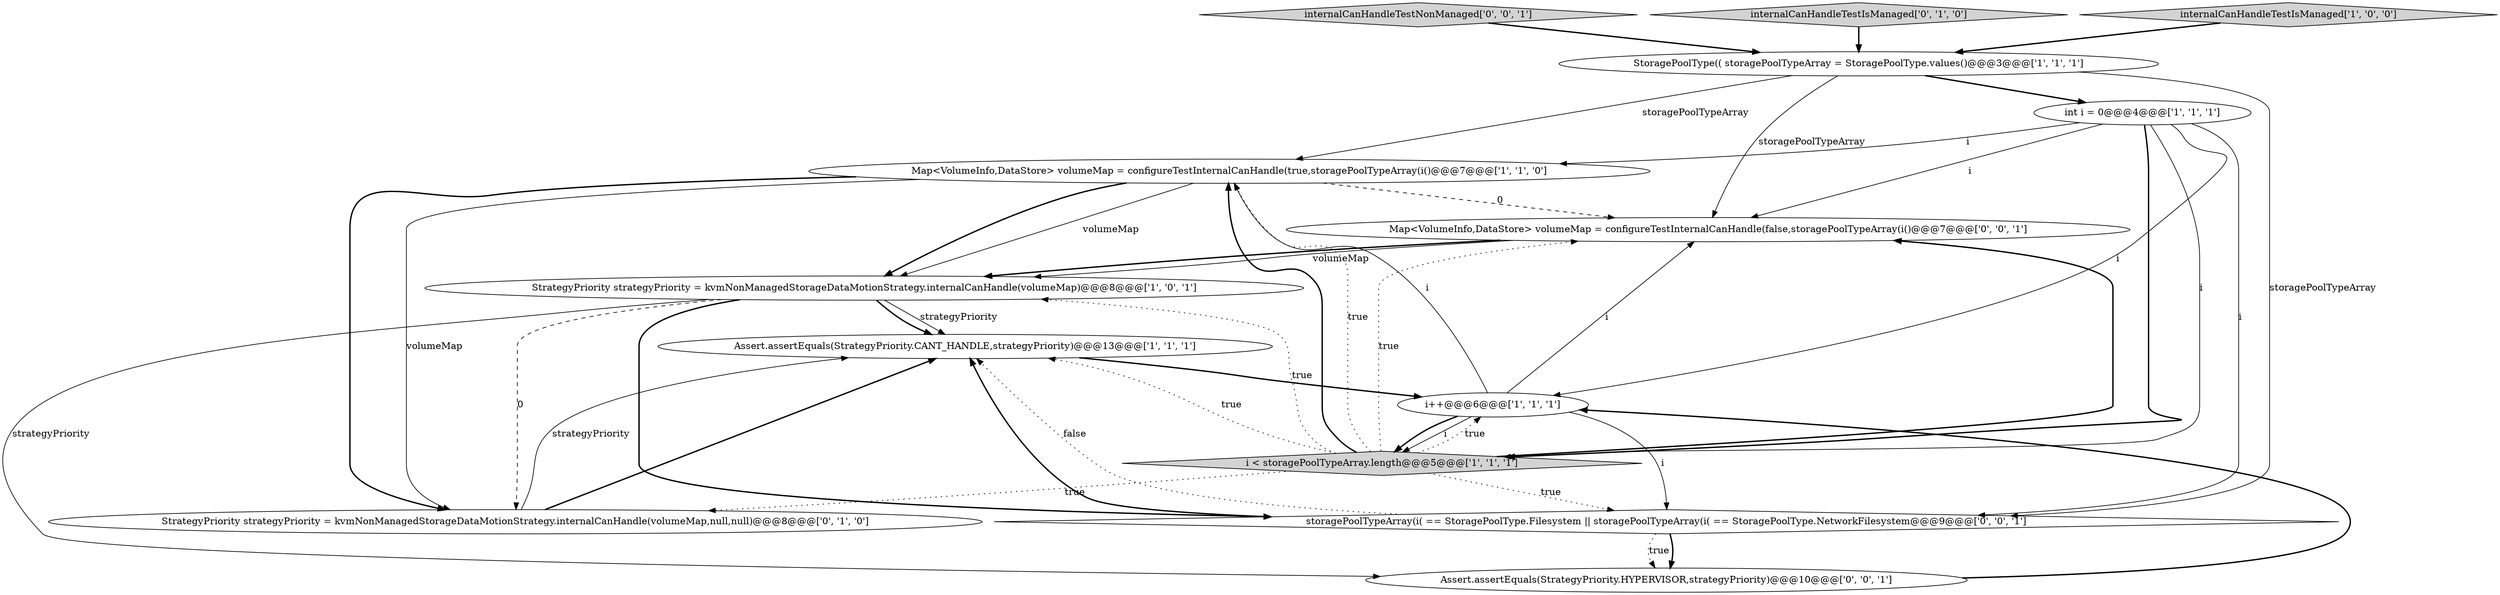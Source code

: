 digraph {
5 [style = filled, label = "Map<VolumeInfo,DataStore> volumeMap = configureTestInternalCanHandle(true,storagePoolTypeArray(i()@@@7@@@['1', '1', '0']", fillcolor = white, shape = ellipse image = "AAA0AAABBB1BBB"];
0 [style = filled, label = "Assert.assertEquals(StrategyPriority.CANT_HANDLE,strategyPriority)@@@13@@@['1', '1', '1']", fillcolor = white, shape = ellipse image = "AAA0AAABBB1BBB"];
13 [style = filled, label = "storagePoolTypeArray(i( == StoragePoolType.Filesystem || storagePoolTypeArray(i( == StoragePoolType.NetworkFilesystem@@@9@@@['0', '0', '1']", fillcolor = white, shape = diamond image = "AAA0AAABBB3BBB"];
3 [style = filled, label = "int i = 0@@@4@@@['1', '1', '1']", fillcolor = white, shape = ellipse image = "AAA0AAABBB1BBB"];
10 [style = filled, label = "Map<VolumeInfo,DataStore> volumeMap = configureTestInternalCanHandle(false,storagePoolTypeArray(i()@@@7@@@['0', '0', '1']", fillcolor = white, shape = ellipse image = "AAA0AAABBB3BBB"];
1 [style = filled, label = "StoragePoolType(( storagePoolTypeArray = StoragePoolType.values()@@@3@@@['1', '1', '1']", fillcolor = white, shape = ellipse image = "AAA0AAABBB1BBB"];
2 [style = filled, label = "StrategyPriority strategyPriority = kvmNonManagedStorageDataMotionStrategy.internalCanHandle(volumeMap)@@@8@@@['1', '0', '1']", fillcolor = white, shape = ellipse image = "AAA0AAABBB1BBB"];
12 [style = filled, label = "Assert.assertEquals(StrategyPriority.HYPERVISOR,strategyPriority)@@@10@@@['0', '0', '1']", fillcolor = white, shape = ellipse image = "AAA0AAABBB3BBB"];
11 [style = filled, label = "internalCanHandleTestNonManaged['0', '0', '1']", fillcolor = lightgray, shape = diamond image = "AAA0AAABBB3BBB"];
9 [style = filled, label = "internalCanHandleTestIsManaged['0', '1', '0']", fillcolor = lightgray, shape = diamond image = "AAA0AAABBB2BBB"];
6 [style = filled, label = "internalCanHandleTestIsManaged['1', '0', '0']", fillcolor = lightgray, shape = diamond image = "AAA0AAABBB1BBB"];
4 [style = filled, label = "i < storagePoolTypeArray.length@@@5@@@['1', '1', '1']", fillcolor = lightgray, shape = diamond image = "AAA0AAABBB1BBB"];
8 [style = filled, label = "StrategyPriority strategyPriority = kvmNonManagedStorageDataMotionStrategy.internalCanHandle(volumeMap,null,null)@@@8@@@['0', '1', '0']", fillcolor = white, shape = ellipse image = "AAA1AAABBB2BBB"];
7 [style = filled, label = "i++@@@6@@@['1', '1', '1']", fillcolor = white, shape = ellipse image = "AAA0AAABBB1BBB"];
5->2 [style = bold, label=""];
12->7 [style = bold, label=""];
5->8 [style = solid, label="volumeMap"];
5->8 [style = bold, label=""];
10->2 [style = bold, label=""];
5->2 [style = solid, label="volumeMap"];
10->2 [style = solid, label="volumeMap"];
8->0 [style = bold, label=""];
7->4 [style = solid, label="i"];
13->0 [style = bold, label=""];
0->7 [style = bold, label=""];
2->13 [style = bold, label=""];
4->7 [style = dotted, label="true"];
1->5 [style = solid, label="storagePoolTypeArray"];
4->5 [style = bold, label=""];
7->13 [style = solid, label="i"];
4->10 [style = dotted, label="true"];
2->8 [style = dashed, label="0"];
3->4 [style = solid, label="i"];
11->1 [style = bold, label=""];
2->0 [style = solid, label="strategyPriority"];
7->10 [style = solid, label="i"];
4->0 [style = dotted, label="true"];
8->0 [style = solid, label="strategyPriority"];
4->8 [style = dotted, label="true"];
3->7 [style = solid, label="i"];
13->12 [style = bold, label=""];
1->3 [style = bold, label=""];
13->0 [style = dotted, label="false"];
7->4 [style = bold, label=""];
3->5 [style = solid, label="i"];
3->13 [style = solid, label="i"];
4->10 [style = bold, label=""];
3->10 [style = solid, label="i"];
4->5 [style = dotted, label="true"];
5->10 [style = dashed, label="0"];
2->0 [style = bold, label=""];
4->13 [style = dotted, label="true"];
1->10 [style = solid, label="storagePoolTypeArray"];
13->12 [style = dotted, label="true"];
9->1 [style = bold, label=""];
6->1 [style = bold, label=""];
1->13 [style = solid, label="storagePoolTypeArray"];
7->5 [style = solid, label="i"];
3->4 [style = bold, label=""];
2->12 [style = solid, label="strategyPriority"];
4->2 [style = dotted, label="true"];
}
